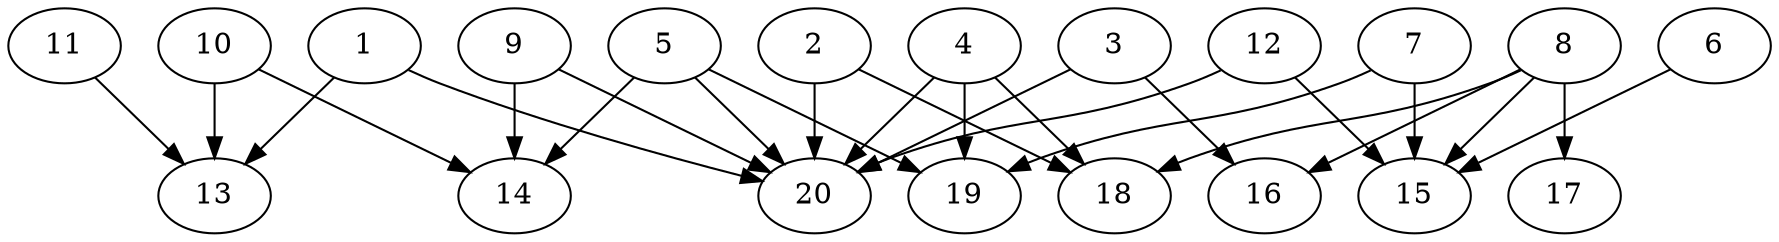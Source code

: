 // DAG automatically generated by daggen at Thu Oct  3 13:58:43 2019
// ./daggen --dot -n 20 --ccr 0.4 --fat 0.9 --regular 0.5 --density 0.7 --mindata 5242880 --maxdata 52428800 
digraph G {
  1 [size="104547840", alpha="0.03", expect_size="41819136"] 
  1 -> 13 [size ="41819136"]
  1 -> 20 [size ="41819136"]
  2 [size="127539200", alpha="0.04", expect_size="51015680"] 
  2 -> 18 [size ="51015680"]
  2 -> 20 [size ="51015680"]
  3 [size="91200000", alpha="0.07", expect_size="36480000"] 
  3 -> 16 [size ="36480000"]
  3 -> 20 [size ="36480000"]
  4 [size="128624640", alpha="0.00", expect_size="51449856"] 
  4 -> 18 [size ="51449856"]
  4 -> 19 [size ="51449856"]
  4 -> 20 [size ="51449856"]
  5 [size="24714240", alpha="0.18", expect_size="9885696"] 
  5 -> 14 [size ="9885696"]
  5 -> 19 [size ="9885696"]
  5 -> 20 [size ="9885696"]
  6 [size="57297920", alpha="0.07", expect_size="22919168"] 
  6 -> 15 [size ="22919168"]
  7 [size="38110720", alpha="0.16", expect_size="15244288"] 
  7 -> 15 [size ="15244288"]
  7 -> 19 [size ="15244288"]
  8 [size="100226560", alpha="0.02", expect_size="40090624"] 
  8 -> 15 [size ="40090624"]
  8 -> 16 [size ="40090624"]
  8 -> 17 [size ="40090624"]
  8 -> 18 [size ="40090624"]
  9 [size="16954880", alpha="0.05", expect_size="6781952"] 
  9 -> 14 [size ="6781952"]
  9 -> 20 [size ="6781952"]
  10 [size="116108800", alpha="0.13", expect_size="46443520"] 
  10 -> 13 [size ="46443520"]
  10 -> 14 [size ="46443520"]
  11 [size="75335680", alpha="0.15", expect_size="30134272"] 
  11 -> 13 [size ="30134272"]
  12 [size="92195840", alpha="0.10", expect_size="36878336"] 
  12 -> 15 [size ="36878336"]
  12 -> 20 [size ="36878336"]
  13 [size="117465600", alpha="0.14", expect_size="46986240"] 
  14 [size="38525440", alpha="0.10", expect_size="15410176"] 
  15 [size="40962560", alpha="0.20", expect_size="16385024"] 
  16 [size="27617280", alpha="0.11", expect_size="11046912"] 
  17 [size="69068800", alpha="0.04", expect_size="27627520"] 
  18 [size="48384000", alpha="0.15", expect_size="19353600"] 
  19 [size="60011520", alpha="0.19", expect_size="24004608"] 
  20 [size="90493440", alpha="0.01", expect_size="36197376"] 
}
